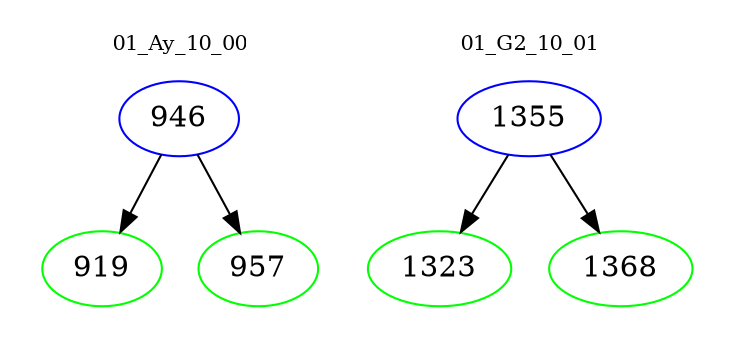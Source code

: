 digraph{
subgraph cluster_0 {
color = white
label = "01_Ay_10_00";
fontsize=10;
T0_946 [label="946", color="blue"]
T0_946 -> T0_919 [color="black"]
T0_919 [label="919", color="green"]
T0_946 -> T0_957 [color="black"]
T0_957 [label="957", color="green"]
}
subgraph cluster_1 {
color = white
label = "01_G2_10_01";
fontsize=10;
T1_1355 [label="1355", color="blue"]
T1_1355 -> T1_1323 [color="black"]
T1_1323 [label="1323", color="green"]
T1_1355 -> T1_1368 [color="black"]
T1_1368 [label="1368", color="green"]
}
}
